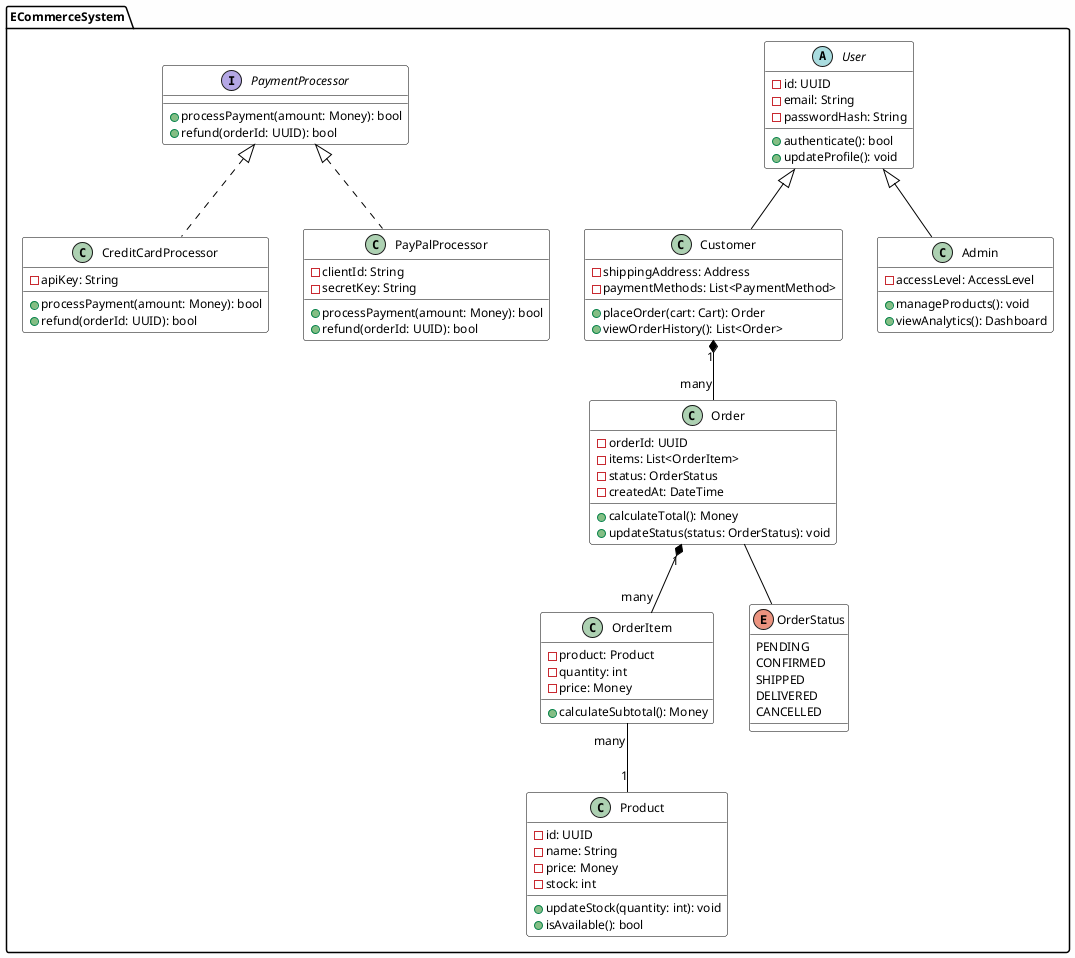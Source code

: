 @startuml class-example

' Theme functions
!function $primaryColor()
    !return "#FFFFFF"
!endfunction

!function $secondaryColor()
    !return "#F0F8FF"
!endfunction

!function $backgroundColor()
    !return "#FEFEFE"
!endfunction

!function $borderColor()
    !return "black"
!endfunction

!function $fontColor()
    !return "black"
!endfunction

!function $noteColor()
    !return "#A9A9A9"
!endfunction

!function $boxColor1()
    !return "LightBlue"
!endfunction

!function $boxColor2()
    !return "LightGreen"
!endfunction

' Theme settings for class diagram
skinparam backgroundColor $backgroundColor()
skinparam handwritten false
skinparam ArrowColor $borderColor()
skinparam DefaultFontColor $fontColor()
skinparam DefaultFontSize 12

skinparam class {
    BackgroundColor $primaryColor()
    BorderColor $borderColor()
    AttributeFontColor $fontColor()
    AttributeIconSize 12
}

skinparam interface {
    BackgroundColor $primaryColor()
    BorderColor $borderColor()
}

skinparam note {
    BackgroundColor $primaryColor()
    BorderColor $noteColor()
    TextColor $fontColor()
}

skinparam package {
    BackgroundColor $primaryColor()
    BorderColor $borderColor()
}

' Class Diagram starts here
package ECommerceSystem {
    abstract class User {
        - id: UUID
        - email: String
        - passwordHash: String
        + authenticate(): bool
        + updateProfile(): void
    }

    class Customer {
        - shippingAddress: Address
        - paymentMethods: List<PaymentMethod>
        + placeOrder(cart: Cart): Order
        + viewOrderHistory(): List<Order>
    }

    class Admin {
        - accessLevel: AccessLevel
        + manageProducts(): void
        + viewAnalytics(): Dashboard
    }

    class Order {
        - orderId: UUID
        - items: List<OrderItem>
        - status: OrderStatus
        - createdAt: DateTime
        + calculateTotal(): Money
        + updateStatus(status: OrderStatus): void
    }

    class OrderItem {
        - product: Product
        - quantity: int
        - price: Money
        + calculateSubtotal(): Money
    }

    class Product {
        - id: UUID
        - name: String
        - price: Money
        - stock: int
        + updateStock(quantity: int): void
        + isAvailable(): bool
    }

    enum OrderStatus {
        PENDING
        CONFIRMED
        SHIPPED
        DELIVERED
        CANCELLED
    }

    interface PaymentProcessor {
        + processPayment(amount: Money): bool
        + refund(orderId: UUID): bool
    }

    class CreditCardProcessor {
        - apiKey: String
        + processPayment(amount: Money): bool
        + refund(orderId: UUID): bool
    }

    class PayPalProcessor {
        - clientId: String
        - secretKey: String
        + processPayment(amount: Money): bool
        + refund(orderId: UUID): bool
    }
}

User <|-- Customer
User <|-- Admin
Customer "1" *-- "many" Order
Order "1" *-- "many" OrderItem
OrderItem "many" -- "1" Product
Order -- OrderStatus
PaymentProcessor <|.. CreditCardProcessor
PaymentProcessor <|.. PayPalProcessor

@enduml